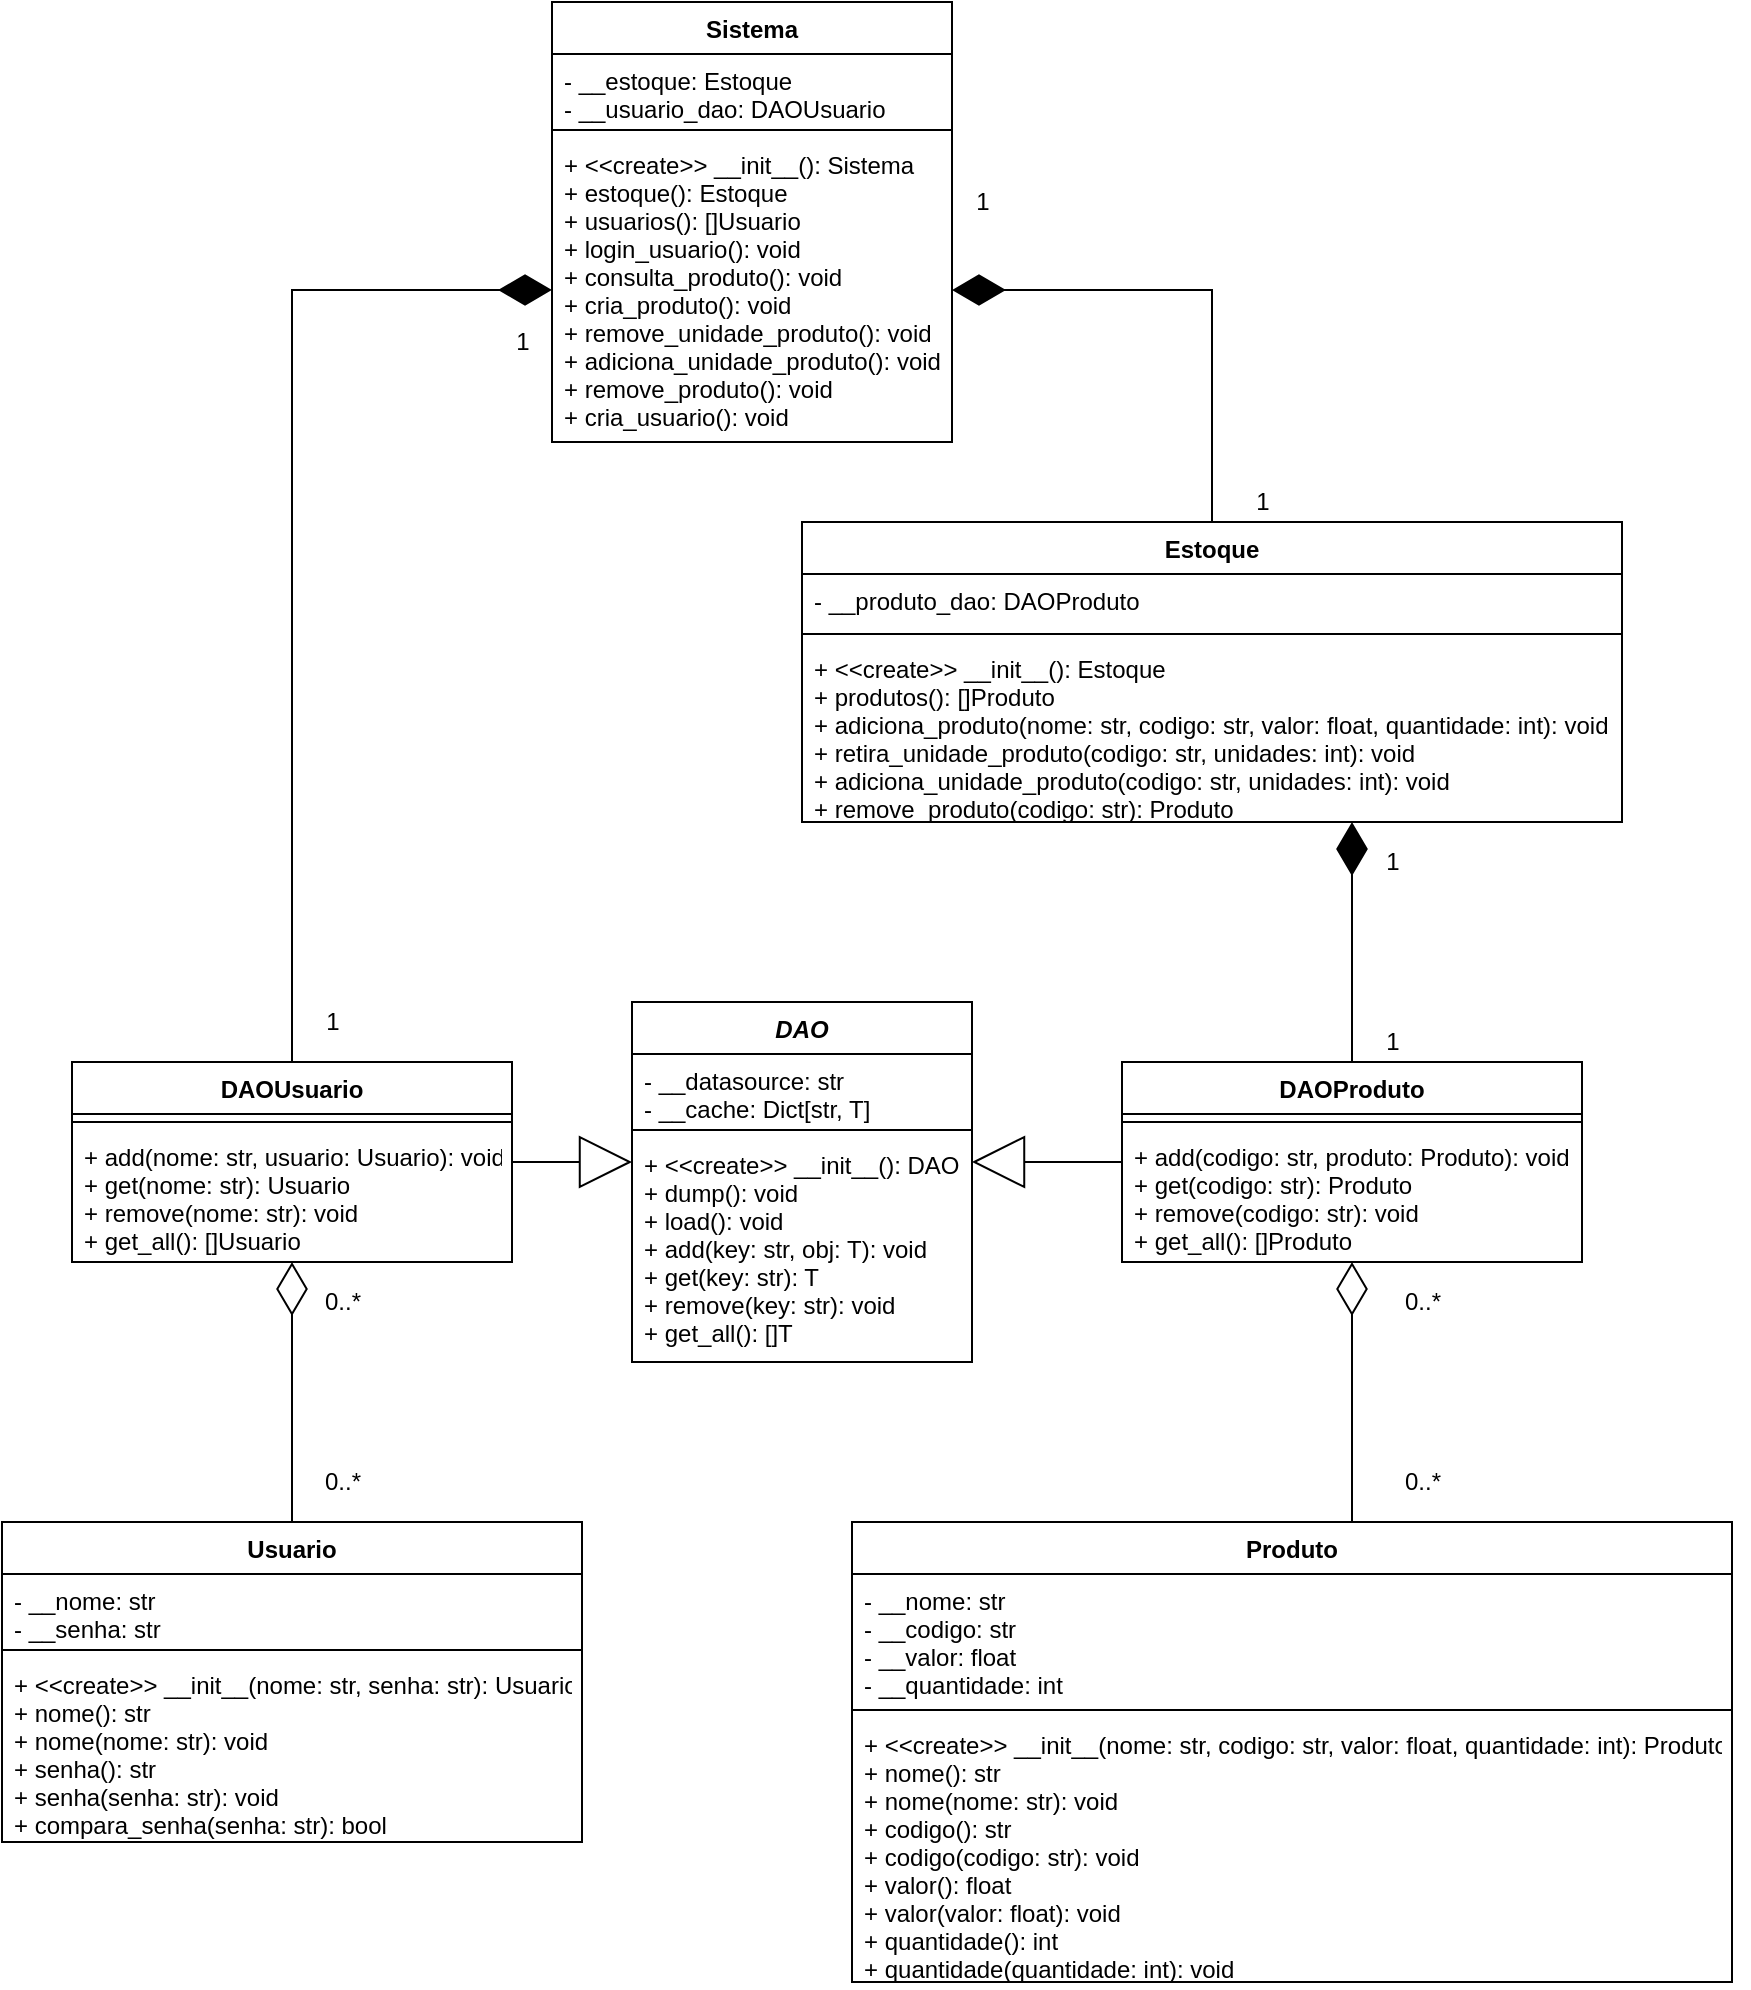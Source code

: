 <mxfile version="14.9.6" type="device"><diagram id="xESPbtG9BcrLmHbSte3v" name="Page-1"><mxGraphModel dx="1447" dy="772" grid="1" gridSize="10" guides="1" tooltips="1" connect="1" arrows="1" fold="1" page="1" pageScale="1" pageWidth="850" pageHeight="1100" math="0" shadow="0"><root><mxCell id="0"/><mxCell id="1" parent="0"/><mxCell id="spooTfYoWYVpRWsJJKMv-33" style="edgeStyle=orthogonalEdgeStyle;rounded=0;orthogonalLoop=1;jettySize=auto;html=1;endArrow=diamondThin;endFill=1;endSize=24;" parent="1" source="spooTfYoWYVpRWsJJKMv-13" target="spooTfYoWYVpRWsJJKMv-32" edge="1"><mxGeometry relative="1" as="geometry"/></mxCell><mxCell id="spooTfYoWYVpRWsJJKMv-13" value="Estoque" style="swimlane;fontStyle=1;align=center;verticalAlign=top;childLayout=stackLayout;horizontal=1;startSize=26;horizontalStack=0;resizeParent=1;resizeParentMax=0;resizeLast=0;collapsible=1;marginBottom=0;" parent="1" vertex="1"><mxGeometry x="450" y="340" width="410" height="150" as="geometry"/></mxCell><mxCell id="spooTfYoWYVpRWsJJKMv-14" value="- __produto_dao: DAOProduto" style="text;strokeColor=none;fillColor=none;align=left;verticalAlign=top;spacingLeft=4;spacingRight=4;overflow=hidden;rotatable=0;points=[[0,0.5],[1,0.5]];portConstraint=eastwest;" parent="spooTfYoWYVpRWsJJKMv-13" vertex="1"><mxGeometry y="26" width="410" height="26" as="geometry"/></mxCell><mxCell id="spooTfYoWYVpRWsJJKMv-15" value="" style="line;strokeWidth=1;fillColor=none;align=left;verticalAlign=middle;spacingTop=-1;spacingLeft=3;spacingRight=3;rotatable=0;labelPosition=right;points=[];portConstraint=eastwest;" parent="spooTfYoWYVpRWsJJKMv-13" vertex="1"><mxGeometry y="52" width="410" height="8" as="geometry"/></mxCell><mxCell id="spooTfYoWYVpRWsJJKMv-16" value="+ &lt;&lt;create&gt;&gt; __init__(): Estoque&#xA;+ produtos(): []Produto&#xA;+ adiciona_produto(nome: str, codigo: str, valor: float, quantidade: int): void&#xA;+ retira_unidade_produto(codigo: str, unidades: int): void&#xA;+ adiciona_unidade_produto(codigo: str, unidades: int): void&#xA;+ remove_produto(codigo: str): Produto&#xA;&#xA;" style="text;strokeColor=none;fillColor=none;align=left;verticalAlign=top;spacingLeft=4;spacingRight=4;overflow=hidden;rotatable=0;points=[[0,0.5],[1,0.5]];portConstraint=eastwest;" parent="spooTfYoWYVpRWsJJKMv-13" vertex="1"><mxGeometry y="60" width="410" height="90" as="geometry"/></mxCell><mxCell id="spooTfYoWYVpRWsJJKMv-29" value="Sistema" style="swimlane;fontStyle=1;align=center;verticalAlign=top;childLayout=stackLayout;horizontal=1;startSize=26;horizontalStack=0;resizeParent=1;resizeParentMax=0;resizeLast=0;collapsible=1;marginBottom=0;" parent="1" vertex="1"><mxGeometry x="325" y="80" width="200" height="220" as="geometry"/></mxCell><mxCell id="spooTfYoWYVpRWsJJKMv-30" value="- __estoque: Estoque&#xA;- __usuario_dao: DAOUsuario" style="text;strokeColor=none;fillColor=none;align=left;verticalAlign=top;spacingLeft=4;spacingRight=4;overflow=hidden;rotatable=0;points=[[0,0.5],[1,0.5]];portConstraint=eastwest;" parent="spooTfYoWYVpRWsJJKMv-29" vertex="1"><mxGeometry y="26" width="200" height="34" as="geometry"/></mxCell><mxCell id="spooTfYoWYVpRWsJJKMv-31" value="" style="line;strokeWidth=1;fillColor=none;align=left;verticalAlign=middle;spacingTop=-1;spacingLeft=3;spacingRight=3;rotatable=0;labelPosition=right;points=[];portConstraint=eastwest;" parent="spooTfYoWYVpRWsJJKMv-29" vertex="1"><mxGeometry y="60" width="200" height="8" as="geometry"/></mxCell><mxCell id="spooTfYoWYVpRWsJJKMv-32" value="+ &lt;&lt;create&gt;&gt; __init__(): Sistema&#xA;+ estoque(): Estoque&#xA;+ usuarios(): []Usuario&#xA;+ login_usuario(): void&#xA;+ consulta_produto(): void&#xA;+ cria_produto(): void&#xA;+ remove_unidade_produto(): void&#xA;+ adiciona_unidade_produto(): void&#xA;+ remove_produto(): void&#xA;+ cria_usuario(): void&#xA;&#xA;" style="text;strokeColor=none;fillColor=none;align=left;verticalAlign=top;spacingLeft=4;spacingRight=4;overflow=hidden;rotatable=0;points=[[0,0.5],[1,0.5]];portConstraint=eastwest;" parent="spooTfYoWYVpRWsJJKMv-29" vertex="1"><mxGeometry y="68" width="200" height="152" as="geometry"/></mxCell><mxCell id="W-sMi9mEHXKxrilvPhPk-1" value="1" style="text;html=1;align=center;verticalAlign=middle;resizable=0;points=[];autosize=1;strokeColor=none;" parent="1" vertex="1"><mxGeometry x="530" y="170" width="20" height="20" as="geometry"/></mxCell><mxCell id="W-sMi9mEHXKxrilvPhPk-2" value="1" style="text;html=1;align=center;verticalAlign=middle;resizable=0;points=[];autosize=1;strokeColor=none;" parent="1" vertex="1"><mxGeometry x="670" y="320" width="20" height="20" as="geometry"/></mxCell><mxCell id="Y88288bw6pAl2teTDTn9-5" value="DAO" style="swimlane;fontStyle=3;align=center;verticalAlign=top;childLayout=stackLayout;horizontal=1;startSize=26;horizontalStack=0;resizeParent=1;resizeParentMax=0;resizeLast=0;collapsible=1;marginBottom=0;" vertex="1" parent="1"><mxGeometry x="365" y="580" width="170" height="180" as="geometry"/></mxCell><mxCell id="Y88288bw6pAl2teTDTn9-6" value="- __datasource: str&#xA;- __cache: Dict[str, T]" style="text;strokeColor=none;fillColor=none;align=left;verticalAlign=top;spacingLeft=4;spacingRight=4;overflow=hidden;rotatable=0;points=[[0,0.5],[1,0.5]];portConstraint=eastwest;" vertex="1" parent="Y88288bw6pAl2teTDTn9-5"><mxGeometry y="26" width="170" height="34" as="geometry"/></mxCell><mxCell id="Y88288bw6pAl2teTDTn9-7" value="" style="line;strokeWidth=1;fillColor=none;align=left;verticalAlign=middle;spacingTop=-1;spacingLeft=3;spacingRight=3;rotatable=0;labelPosition=right;points=[];portConstraint=eastwest;" vertex="1" parent="Y88288bw6pAl2teTDTn9-5"><mxGeometry y="60" width="170" height="8" as="geometry"/></mxCell><mxCell id="Y88288bw6pAl2teTDTn9-8" value="+ &lt;&lt;create&gt;&gt; __init__(): DAO&#xA;+ dump(): void&#xA;+ load(): void&#xA;+ add(key: str, obj: T): void&#xA;+ get(key: str): T&#xA;+ remove(key: str): void&#xA;+ get_all(): []T" style="text;strokeColor=none;fillColor=none;align=left;verticalAlign=top;spacingLeft=4;spacingRight=4;overflow=hidden;rotatable=0;points=[[0,0.5],[1,0.5]];portConstraint=eastwest;" vertex="1" parent="Y88288bw6pAl2teTDTn9-5"><mxGeometry y="68" width="170" height="112" as="geometry"/></mxCell><mxCell id="Y88288bw6pAl2teTDTn9-9" style="edgeStyle=orthogonalEdgeStyle;rounded=0;orthogonalLoop=1;jettySize=auto;html=1;endArrow=diamondThin;endFill=1;endSize=24;" edge="1" parent="1" source="Y88288bw6pAl2teTDTn9-11" target="spooTfYoWYVpRWsJJKMv-32"><mxGeometry relative="1" as="geometry"><Array as="points"/><mxPoint x="195.03" y="436.0" as="targetPoint"/></mxGeometry></mxCell><mxCell id="Y88288bw6pAl2teTDTn9-10" style="edgeStyle=orthogonalEdgeStyle;rounded=0;orthogonalLoop=1;jettySize=auto;html=1;endArrow=block;endFill=0;endSize=24;" edge="1" parent="1" source="Y88288bw6pAl2teTDTn9-11" target="Y88288bw6pAl2teTDTn9-5"><mxGeometry relative="1" as="geometry"><Array as="points"><mxPoint x="335" y="660"/><mxPoint x="335" y="660"/></Array></mxGeometry></mxCell><mxCell id="Y88288bw6pAl2teTDTn9-11" value="DAOUsuario" style="swimlane;fontStyle=1;align=center;verticalAlign=top;childLayout=stackLayout;horizontal=1;startSize=26;horizontalStack=0;resizeParent=1;resizeParentMax=0;resizeLast=0;collapsible=1;marginBottom=0;" vertex="1" parent="1"><mxGeometry x="85" y="610" width="220" height="100" as="geometry"/></mxCell><mxCell id="Y88288bw6pAl2teTDTn9-12" value="" style="line;strokeWidth=1;fillColor=none;align=left;verticalAlign=middle;spacingTop=-1;spacingLeft=3;spacingRight=3;rotatable=0;labelPosition=right;points=[];portConstraint=eastwest;" vertex="1" parent="Y88288bw6pAl2teTDTn9-11"><mxGeometry y="26" width="220" height="8" as="geometry"/></mxCell><mxCell id="Y88288bw6pAl2teTDTn9-13" value="+ add(nome: str, usuario: Usuario): void&#xA;+ get(nome: str): Usuario&#xA;+ remove(nome: str): void&#xA;+ get_all(): []Usuario&#xA;" style="text;strokeColor=none;fillColor=none;align=left;verticalAlign=top;spacingLeft=4;spacingRight=4;overflow=hidden;rotatable=0;points=[[0,0.5],[1,0.5]];portConstraint=eastwest;" vertex="1" parent="Y88288bw6pAl2teTDTn9-11"><mxGeometry y="34" width="220" height="66" as="geometry"/></mxCell><mxCell id="Y88288bw6pAl2teTDTn9-14" style="edgeStyle=orthogonalEdgeStyle;rounded=0;orthogonalLoop=1;jettySize=auto;html=1;endArrow=diamondThin;endFill=1;endSize=24;" edge="1" parent="1" source="Y88288bw6pAl2teTDTn9-16"><mxGeometry relative="1" as="geometry"><Array as="points"><mxPoint x="725" y="530"/><mxPoint x="725" y="530"/></Array><mxPoint x="725" y="490" as="targetPoint"/></mxGeometry></mxCell><mxCell id="Y88288bw6pAl2teTDTn9-15" style="edgeStyle=orthogonalEdgeStyle;rounded=0;orthogonalLoop=1;jettySize=auto;html=1;endArrow=block;endFill=0;endSize=24;" edge="1" parent="1" source="Y88288bw6pAl2teTDTn9-16" target="Y88288bw6pAl2teTDTn9-8"><mxGeometry relative="1" as="geometry"><Array as="points"><mxPoint x="565" y="660"/><mxPoint x="565" y="660"/></Array></mxGeometry></mxCell><mxCell id="Y88288bw6pAl2teTDTn9-16" value="DAOProduto" style="swimlane;fontStyle=1;align=center;verticalAlign=top;childLayout=stackLayout;horizontal=1;startSize=26;horizontalStack=0;resizeParent=1;resizeParentMax=0;resizeLast=0;collapsible=1;marginBottom=0;" vertex="1" parent="1"><mxGeometry x="610" y="610" width="230" height="100" as="geometry"/></mxCell><mxCell id="Y88288bw6pAl2teTDTn9-17" value="" style="line;strokeWidth=1;fillColor=none;align=left;verticalAlign=middle;spacingTop=-1;spacingLeft=3;spacingRight=3;rotatable=0;labelPosition=right;points=[];portConstraint=eastwest;" vertex="1" parent="Y88288bw6pAl2teTDTn9-16"><mxGeometry y="26" width="230" height="8" as="geometry"/></mxCell><mxCell id="Y88288bw6pAl2teTDTn9-18" value="+ add(codigo: str, produto: Produto): void&#xA;+ get(codigo: str): Produto&#xA;+ remove(codigo: str): void&#xA;+ get_all(): []Produto&#xA;" style="text;strokeColor=none;fillColor=none;align=left;verticalAlign=top;spacingLeft=4;spacingRight=4;overflow=hidden;rotatable=0;points=[[0,0.5],[1,0.5]];portConstraint=eastwest;" vertex="1" parent="Y88288bw6pAl2teTDTn9-16"><mxGeometry y="34" width="230" height="66" as="geometry"/></mxCell><mxCell id="Y88288bw6pAl2teTDTn9-19" style="edgeStyle=orthogonalEdgeStyle;rounded=0;orthogonalLoop=1;jettySize=auto;html=1;endArrow=diamondThin;endFill=0;endSize=24;" edge="1" parent="1" source="Y88288bw6pAl2teTDTn9-20" target="Y88288bw6pAl2teTDTn9-11"><mxGeometry relative="1" as="geometry"/></mxCell><mxCell id="Y88288bw6pAl2teTDTn9-20" value="Usuario" style="swimlane;fontStyle=1;align=center;verticalAlign=top;childLayout=stackLayout;horizontal=1;startSize=26;horizontalStack=0;resizeParent=1;resizeParentMax=0;resizeLast=0;collapsible=1;marginBottom=0;" vertex="1" parent="1"><mxGeometry x="50" y="840" width="290" height="160" as="geometry"/></mxCell><mxCell id="Y88288bw6pAl2teTDTn9-21" value="- __nome: str&#xA;- __senha: str" style="text;strokeColor=none;fillColor=none;align=left;verticalAlign=top;spacingLeft=4;spacingRight=4;overflow=hidden;rotatable=0;points=[[0,0.5],[1,0.5]];portConstraint=eastwest;" vertex="1" parent="Y88288bw6pAl2teTDTn9-20"><mxGeometry y="26" width="290" height="34" as="geometry"/></mxCell><mxCell id="Y88288bw6pAl2teTDTn9-22" value="" style="line;strokeWidth=1;fillColor=none;align=left;verticalAlign=middle;spacingTop=-1;spacingLeft=3;spacingRight=3;rotatable=0;labelPosition=right;points=[];portConstraint=eastwest;" vertex="1" parent="Y88288bw6pAl2teTDTn9-20"><mxGeometry y="60" width="290" height="8" as="geometry"/></mxCell><mxCell id="Y88288bw6pAl2teTDTn9-23" value="+ &lt;&lt;create&gt;&gt; __init__(nome: str, senha: str): Usuario&#xA;+ nome(): str&#xA;+ nome(nome: str): void&#xA;+ senha(): str&#xA;+ senha(senha: str): void&#xA;+ compara_senha(senha: str): bool&#xA;" style="text;strokeColor=none;fillColor=none;align=left;verticalAlign=top;spacingLeft=4;spacingRight=4;overflow=hidden;rotatable=0;points=[[0,0.5],[1,0.5]];portConstraint=eastwest;" vertex="1" parent="Y88288bw6pAl2teTDTn9-20"><mxGeometry y="68" width="290" height="92" as="geometry"/></mxCell><mxCell id="Y88288bw6pAl2teTDTn9-24" style="edgeStyle=orthogonalEdgeStyle;rounded=0;orthogonalLoop=1;jettySize=auto;html=1;endArrow=diamondThin;endFill=0;endSize=24;" edge="1" parent="1" source="Y88288bw6pAl2teTDTn9-25" target="Y88288bw6pAl2teTDTn9-16"><mxGeometry relative="1" as="geometry"><Array as="points"><mxPoint x="725" y="810"/><mxPoint x="725" y="810"/></Array></mxGeometry></mxCell><mxCell id="Y88288bw6pAl2teTDTn9-25" value="Produto" style="swimlane;fontStyle=1;align=center;verticalAlign=top;childLayout=stackLayout;horizontal=1;startSize=26;horizontalStack=0;resizeParent=1;resizeParentMax=0;resizeLast=0;collapsible=1;marginBottom=0;" vertex="1" parent="1"><mxGeometry x="475" y="840" width="440" height="230" as="geometry"/></mxCell><mxCell id="Y88288bw6pAl2teTDTn9-26" value="- __nome: str&#xA;- __codigo: str&#xA;- __valor: float&#xA;- __quantidade: int" style="text;strokeColor=none;fillColor=none;align=left;verticalAlign=top;spacingLeft=4;spacingRight=4;overflow=hidden;rotatable=0;points=[[0,0.5],[1,0.5]];portConstraint=eastwest;" vertex="1" parent="Y88288bw6pAl2teTDTn9-25"><mxGeometry y="26" width="440" height="64" as="geometry"/></mxCell><mxCell id="Y88288bw6pAl2teTDTn9-27" value="" style="line;strokeWidth=1;fillColor=none;align=left;verticalAlign=middle;spacingTop=-1;spacingLeft=3;spacingRight=3;rotatable=0;labelPosition=right;points=[];portConstraint=eastwest;" vertex="1" parent="Y88288bw6pAl2teTDTn9-25"><mxGeometry y="90" width="440" height="8" as="geometry"/></mxCell><mxCell id="Y88288bw6pAl2teTDTn9-28" value="+ &lt;&lt;create&gt;&gt; __init__(nome: str, codigo: str, valor: float, quantidade: int): Produto&#xA;+ nome(): str&#xA;+ nome(nome: str): void&#xA;+ codigo(): str&#xA;+ codigo(codigo: str): void&#xA;+ valor(): float&#xA;+ valor(valor: float): void&#xA;+ quantidade(): int&#xA;+ quantidade(quantidade: int): void" style="text;strokeColor=none;fillColor=none;align=left;verticalAlign=top;spacingLeft=4;spacingRight=4;overflow=hidden;rotatable=0;points=[[0,0.5],[1,0.5]];portConstraint=eastwest;" vertex="1" parent="Y88288bw6pAl2teTDTn9-25"><mxGeometry y="98" width="440" height="132" as="geometry"/></mxCell><mxCell id="Y88288bw6pAl2teTDTn9-29" style="edgeStyle=orthogonalEdgeStyle;rounded=0;orthogonalLoop=1;jettySize=auto;html=1;exitX=1;exitY=0.5;exitDx=0;exitDy=0;" edge="1" parent="Y88288bw6pAl2teTDTn9-25" source="Y88288bw6pAl2teTDTn9-28" target="Y88288bw6pAl2teTDTn9-28"><mxGeometry relative="1" as="geometry"/></mxCell><mxCell id="Y88288bw6pAl2teTDTn9-30" value="1" style="text;html=1;align=center;verticalAlign=middle;resizable=0;points=[];autosize=1;strokeColor=none;" vertex="1" parent="1"><mxGeometry x="735" y="500" width="20" height="20" as="geometry"/></mxCell><mxCell id="Y88288bw6pAl2teTDTn9-31" value="1" style="text;html=1;align=center;verticalAlign=middle;resizable=0;points=[];autosize=1;strokeColor=none;" vertex="1" parent="1"><mxGeometry x="735" y="590" width="20" height="20" as="geometry"/></mxCell><mxCell id="Y88288bw6pAl2teTDTn9-32" value="0..*" style="text;html=1;align=center;verticalAlign=middle;resizable=0;points=[];autosize=1;strokeColor=none;" vertex="1" parent="1"><mxGeometry x="745" y="720" width="30" height="20" as="geometry"/></mxCell><mxCell id="Y88288bw6pAl2teTDTn9-33" value="0..*" style="text;html=1;align=center;verticalAlign=middle;resizable=0;points=[];autosize=1;strokeColor=none;" vertex="1" parent="1"><mxGeometry x="745" y="810" width="30" height="20" as="geometry"/></mxCell><mxCell id="Y88288bw6pAl2teTDTn9-34" value="0..*" style="text;html=1;align=center;verticalAlign=middle;resizable=0;points=[];autosize=1;strokeColor=none;" vertex="1" parent="1"><mxGeometry x="205" y="720" width="30" height="20" as="geometry"/></mxCell><mxCell id="Y88288bw6pAl2teTDTn9-35" value="0..*" style="text;html=1;align=center;verticalAlign=middle;resizable=0;points=[];autosize=1;strokeColor=none;" vertex="1" parent="1"><mxGeometry x="205" y="810" width="30" height="20" as="geometry"/></mxCell><mxCell id="Y88288bw6pAl2teTDTn9-36" value="1" style="text;html=1;align=center;verticalAlign=middle;resizable=0;points=[];autosize=1;strokeColor=none;" vertex="1" parent="1"><mxGeometry x="300" y="240" width="20" height="20" as="geometry"/></mxCell><mxCell id="Y88288bw6pAl2teTDTn9-37" value="1" style="text;html=1;align=center;verticalAlign=middle;resizable=0;points=[];autosize=1;strokeColor=none;" vertex="1" parent="1"><mxGeometry x="205" y="580" width="20" height="20" as="geometry"/></mxCell></root></mxGraphModel></diagram></mxfile>